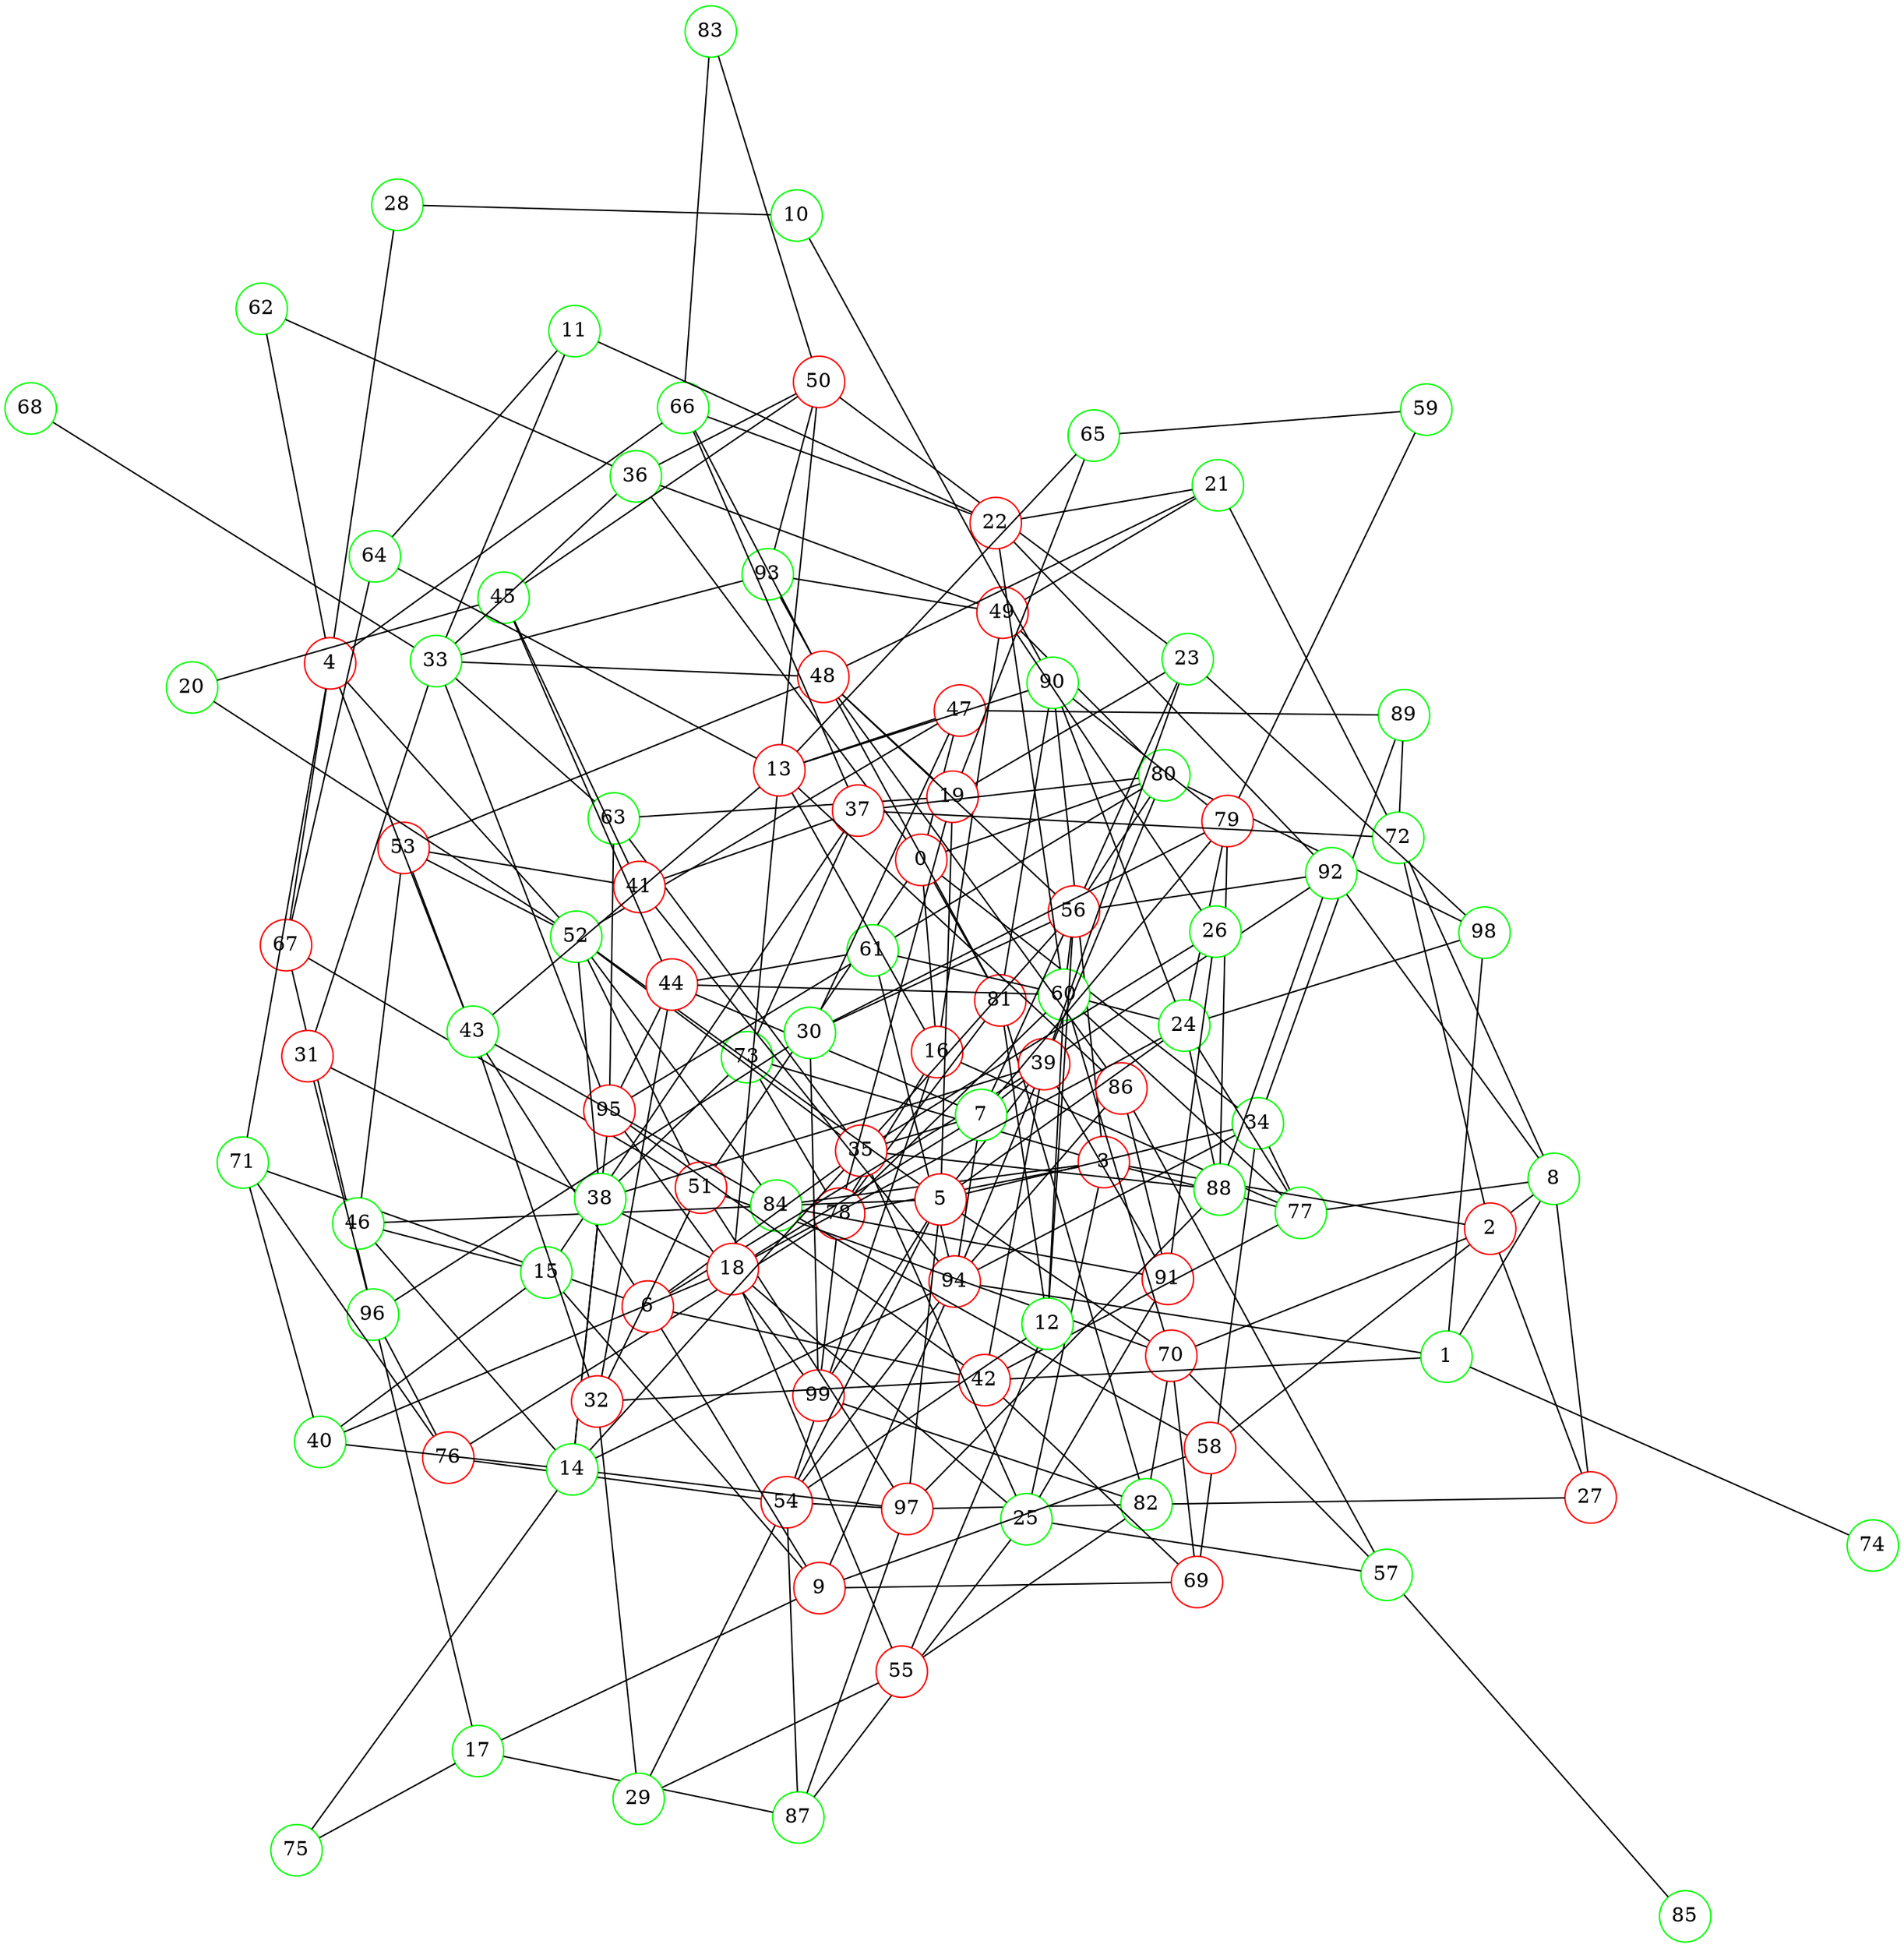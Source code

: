 graph {
graph ["layout"="fdp"]
node ["style"="filled","fillcolor"="white","fixedsize"="true","shape"="circle"]
"0" ["color"="red"]
"16" ["color"="red"]
"49" ["color"="red"]
"80" ["color"="green"]
"98" ["color"="green"]
"93" ["color"="green"]
"54" ["color"="red"]
"97" ["color"="red"]
"87" ["color"="green"]
"76" ["color"="red"]
"96" ["color"="green"]
"78" ["color"="red"]
"81" ["color"="red"]
"82" ["color"="green"]
"99" ["color"="red"]
"90" ["color"="green"]
"94" ["color"="red"]
"77" ["color"="green"]
"34" ["color"="green"]
"69" ["color"="red"]
"70" ["color"="red"]
"89" ["color"="green"]
"51" ["color"="red"]
"67" ["color"="red"]
"52" ["color"="green"]
"84" ["color"="green"]
"91" ["color"="red"]
"53" ["color"="red"]
"36" ["color"="green"]
"50" ["color"="red"]
"83" ["color"="green"]
"62" ["color"="green"]
"47" ["color"="red"]
"1" ["color"="green"]
"8" ["color"="green"]
"72" ["color"="green"]
"58" ["color"="red"]
"27" ["color"="red"]
"92" ["color"="green"]
"42" ["color"="red"]
"95" ["color"="red"]
"74" ["color"="green"]
"2" ["color"="red"]
"3" ["color"="red"]
"25" ["color"="green"]
"35" ["color"="red"]
"56" ["color"="red"]
"60" ["color"="green"]
"61" ["color"="green"]
"88" ["color"="green"]
"63" ["color"="green"]
"57" ["color"="green"]
"85" ["color"="green"]
"86" ["color"="red"]
"73" ["color"="green"]
"4" ["color"="red"]
"66" ["color"="green"]
"71" ["color"="green"]
"43" ["color"="green"]
"28" ["color"="green"]
"5" ["color"="red"]
"19" ["color"="red"]
"48" ["color"="red"]
"65" ["color"="green"]
"23" ["color"="green"]
"39" ["color"="red"]
"24" ["color"="green"]
"79" ["color"="red"]
"6" ["color"="red"]
"9" ["color"="red"]
"17" ["color"="green"]
"75" ["color"="green"]
"15" ["color"="green"]
"37" ["color"="red"]
"41" ["color"="red"]
"45" ["color"="green"]
"40" ["color"="green"]
"46" ["color"="green"]
"7" ["color"="green"]
"18" ["color"="red"]
"55" ["color"="red"]
"31" ["color"="red"]
"33" ["color"="green"]
"68" ["color"="green"]
"44" ["color"="red"]
"10" ["color"="green"]
"11" ["color"="green"]
"64" ["color"="green"]
"22" ["color"="red"]
"12" ["color"="green"]
"13" ["color"="red"]
"14" ["color"="green"]
"38" ["color"="green"]
"20" ["color"="green"]
"21" ["color"="green"]
"26" ["color"="green"]
"29" ["color"="green"]
"32" ["color"="red"]
"30" ["color"="green"]
"59" ["color"="green"]
"0" -- "16"
"0" -- "80"
"0" -- "81"
"0" -- "34"
"0" -- "51"
"0" -- "36"
"0" -- "47"
"16" -- "49"
"16" -- "54"
"16" -- "77"
"16" -- "78"
"49" -- "80"
"49" -- "93"
"80" -- "98"
"54" -- "97"
"54" -- "87"
"54" -- "76"
"54" -- "94"
"87" -- "97"
"76" -- "96"
"76" -- "78"
"78" -- "81"
"78" -- "99"
"81" -- "82"
"81" -- "90"
"81" -- "93"
"82" -- "97"
"82" -- "99"
"34" -- "69"
"34" -- "89"
"34" -- "77"
"34" -- "94"
"69" -- "70"
"70" -- "82"
"51" -- "97"
"51" -- "67"
"51" -- "52"
"51" -- "70"
"67" -- "96"
"52" -- "84"
"52" -- "53"
"84" -- "91"
"36" -- "49"
"36" -- "50"
"36" -- "62"
"50" -- "83"
"50" -- "93"
"47" -- "52"
"47" -- "89"
"1" -- "98"
"1" -- "8"
"1" -- "42"
"1" -- "74"
"1" -- "94"
"8" -- "72"
"8" -- "58"
"8" -- "27"
"8" -- "92"
"8" -- "77"
"72" -- "89"
"58" -- "84"
"27" -- "82"
"42" -- "69"
"42" -- "77"
"42" -- "95"
"95" -- "99"
"2" -- "3"
"2" -- "70"
"2" -- "72"
"2" -- "27"
"3" -- "84"
"3" -- "25"
"3" -- "73"
"3" -- "90"
"3" -- "77"
"3" -- "78"
"25" -- "35"
"25" -- "87"
"25" -- "57"
"25" -- "91"
"35" -- "52"
"35" -- "56"
"35" -- "88"
"35" -- "63"
"56" -- "80"
"56" -- "60"
"56" -- "92"
"60" -- "70"
"60" -- "61"
"60" -- "77"
"60" -- "78"
"61" -- "80"
"61" -- "94"
"61" -- "95"
"88" -- "97"
"88" -- "92"
"63" -- "95"
"57" -- "85"
"57" -- "70"
"57" -- "86"
"86" -- "91"
"86" -- "94"
"73" -- "78"
"4" -- "66"
"4" -- "67"
"4" -- "52"
"4" -- "71"
"4" -- "43"
"4" -- "28"
"4" -- "62"
"66" -- "83"
"71" -- "76"
"43" -- "84"
"43" -- "53"
"5" -- "97"
"5" -- "34"
"5" -- "19"
"5" -- "99"
"5" -- "52"
"5" -- "84"
"5" -- "54"
"5" -- "70"
"5" -- "39"
"5" -- "24"
"19" -- "48"
"19" -- "65"
"19" -- "23"
"19" -- "78"
"19" -- "63"
"48" -- "66"
"48" -- "53"
"48" -- "86"
"48" -- "56"
"23" -- "50"
"23" -- "98"
"23" -- "39"
"23" -- "56"
"39" -- "80"
"39" -- "42"
"39" -- "91"
"39" -- "92"
"39" -- "94"
"24" -- "98"
"24" -- "88"
"24" -- "90"
"24" -- "60"
"24" -- "77"
"24" -- "79"
"79" -- "88"
"79" -- "90"
"6" -- "35"
"6" -- "39"
"6" -- "71"
"6" -- "9"
"6" -- "42"
"6" -- "43"
"9" -- "17"
"9" -- "69"
"9" -- "58"
"9" -- "94"
"9" -- "15"
"17" -- "96"
"17" -- "87"
"17" -- "75"
"15" -- "37"
"15" -- "40"
"15" -- "46"
"37" -- "80"
"37" -- "66"
"37" -- "72"
"37" -- "41"
"37" -- "73"
"41" -- "53"
"41" -- "45"
"41" -- "94"
"45" -- "50"
"40" -- "71"
"46" -- "84"
"46" -- "53"
"7" -- "18"
"7" -- "35"
"7" -- "39"
"7" -- "56"
"7" -- "44"
"7" -- "94"
"7" -- "79"
"18" -- "55"
"18" -- "24"
"18" -- "40"
"18" -- "25"
"18" -- "31"
"55" -- "82"
"31" -- "96"
"31" -- "33"
"33" -- "48"
"33" -- "36"
"33" -- "68"
"33" -- "93"
"33" -- "63"
"33" -- "95"
"44" -- "60"
"44" -- "45"
"44" -- "61"
"44" -- "95"
"10" -- "90"
"10" -- "28"
"11" -- "64"
"11" -- "33"
"11" -- "22"
"64" -- "67"
"22" -- "66"
"22" -- "60"
"22" -- "92"
"12" -- "81"
"12" -- "54"
"12" -- "55"
"12" -- "56"
"12" -- "60"
"13" -- "16"
"13" -- "64"
"13" -- "65"
"13" -- "18"
"13" -- "50"
"13" -- "86"
"13" -- "90"
"13" -- "43"
"13" -- "47"
"14" -- "97"
"14" -- "35"
"14" -- "38"
"14" -- "40"
"14" -- "75"
"14" -- "46"
"14" -- "94"
"14" -- "95"
"38" -- "52"
"38" -- "39"
"38" -- "73"
"20" -- "52"
"20" -- "45"
"21" -- "48"
"21" -- "49"
"21" -- "22"
"21" -- "72"
"26" -- "49"
"26" -- "35"
"26" -- "91"
"29" -- "32"
"29" -- "54"
"29" -- "55"
"32" -- "51"
"32" -- "42"
"32" -- "43"
"32" -- "44"
"30" -- "96"
"30" -- "99"
"30" -- "56"
"30" -- "47"
"30" -- "79"
"59" -- "65"
"59" -- "79"
}